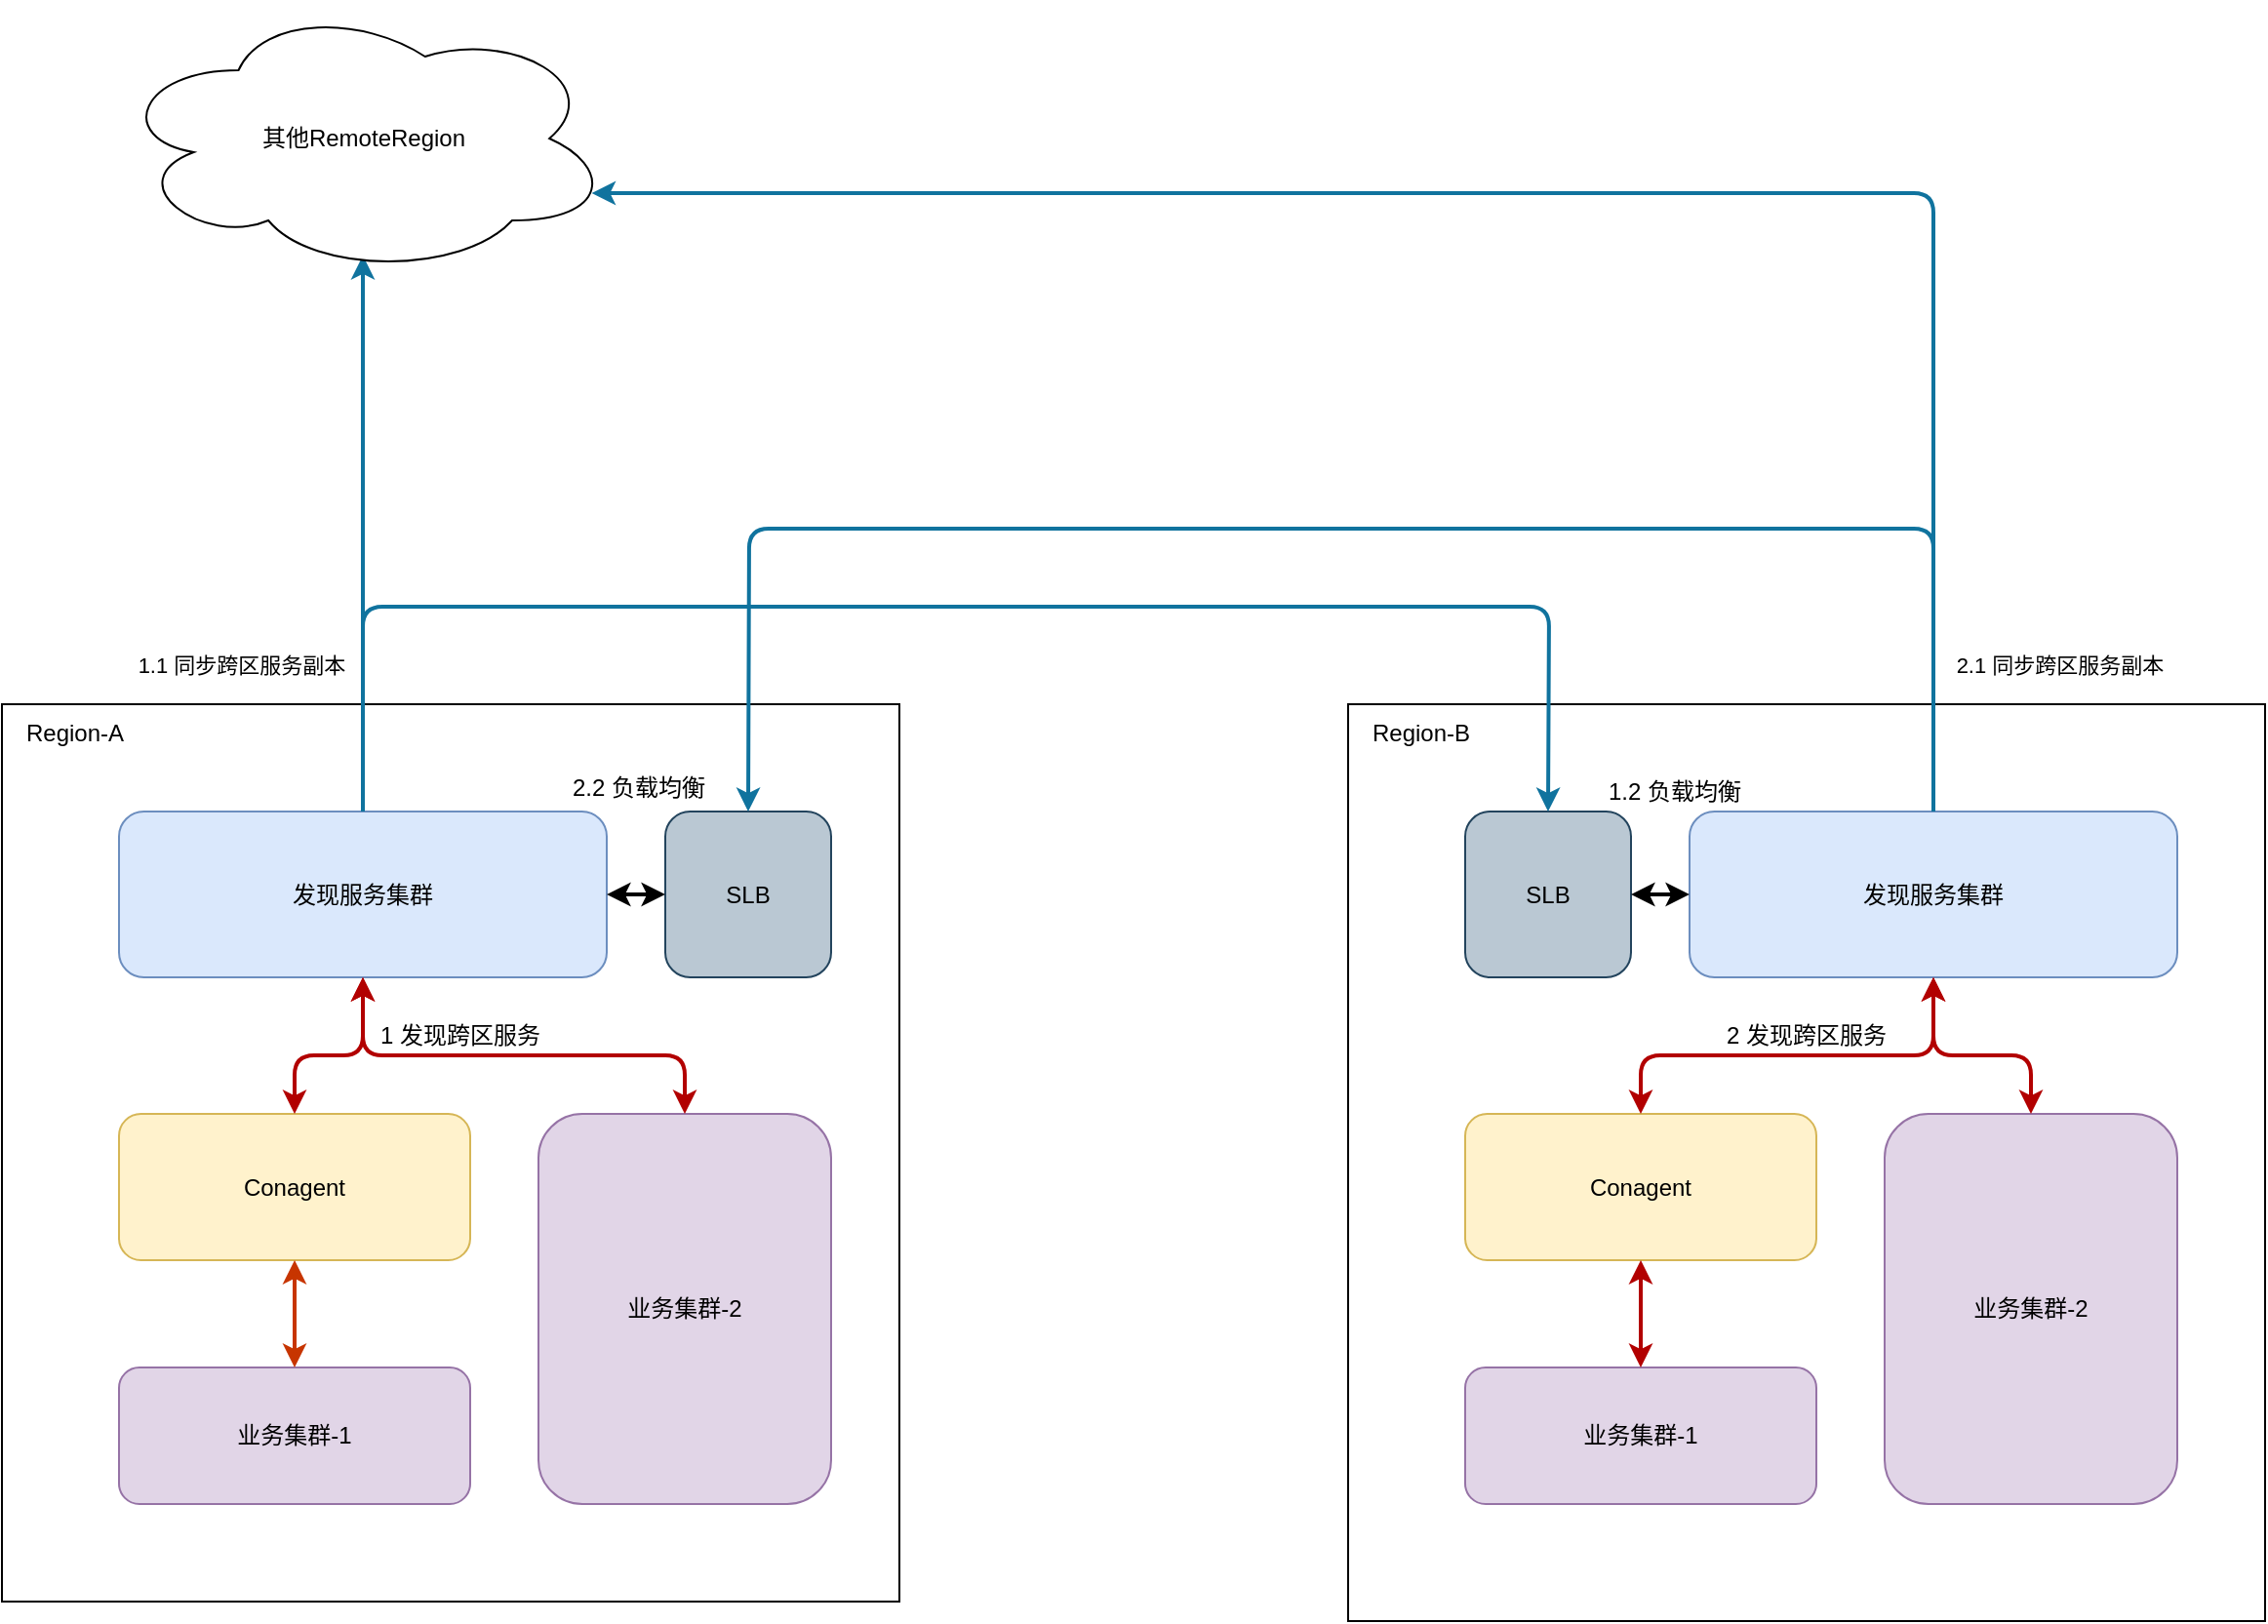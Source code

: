 <mxfile version="13.8.1" type="github">
  <diagram id="wTVDQCDJflpTUWm5nUP8" name="Page-1">
    <mxGraphModel dx="1673" dy="2045" grid="1" gridSize="10" guides="1" tooltips="1" connect="1" arrows="1" fold="1" page="1" pageScale="1" pageWidth="827" pageHeight="1169" math="0" shadow="0">
      <root>
        <mxCell id="0" />
        <mxCell id="1" parent="0" />
        <mxCell id="FJpSII0UUdjwqVUmIHXN-1" value="" style="whiteSpace=wrap;html=1;aspect=fixed;" vertex="1" parent="1">
          <mxGeometry x="50" y="90" width="460" height="460" as="geometry" />
        </mxCell>
        <mxCell id="FJpSII0UUdjwqVUmIHXN-2" value="发现服务集群" style="rounded=1;whiteSpace=wrap;html=1;fillColor=#dae8fc;strokeColor=#6c8ebf;" vertex="1" parent="1">
          <mxGeometry x="110" y="145" width="250" height="85" as="geometry" />
        </mxCell>
        <mxCell id="FJpSII0UUdjwqVUmIHXN-3" value="Conagent" style="rounded=1;whiteSpace=wrap;html=1;fillColor=#fff2cc;strokeColor=#d6b656;" vertex="1" parent="1">
          <mxGeometry x="110" y="300" width="180" height="75" as="geometry" />
        </mxCell>
        <mxCell id="FJpSII0UUdjwqVUmIHXN-4" value="业务集群-1" style="rounded=1;whiteSpace=wrap;html=1;fillColor=#e1d5e7;strokeColor=#9673a6;" vertex="1" parent="1">
          <mxGeometry x="110" y="430" width="180" height="70" as="geometry" />
        </mxCell>
        <mxCell id="FJpSII0UUdjwqVUmIHXN-5" value="&lt;span&gt;业务集群-2&lt;/span&gt;" style="rounded=1;whiteSpace=wrap;html=1;fillColor=#e1d5e7;strokeColor=#9673a6;" vertex="1" parent="1">
          <mxGeometry x="325" y="300" width="150" height="200" as="geometry" />
        </mxCell>
        <mxCell id="FJpSII0UUdjwqVUmIHXN-16" value="Region-A" style="text;html=1;strokeColor=none;fillColor=none;align=center;verticalAlign=middle;whiteSpace=wrap;rounded=0;" vertex="1" parent="1">
          <mxGeometry x="50" y="90" width="75" height="30" as="geometry" />
        </mxCell>
        <mxCell id="FJpSII0UUdjwqVUmIHXN-37" value="SLB" style="rounded=1;whiteSpace=wrap;html=1;fillColor=#bac8d3;strokeColor=#23445d;" vertex="1" parent="1">
          <mxGeometry x="390" y="145" width="85" height="85" as="geometry" />
        </mxCell>
        <mxCell id="FJpSII0UUdjwqVUmIHXN-44" value="" style="endArrow=classic;startArrow=classic;html=1;exitX=0.5;exitY=0;exitDx=0;exitDy=0;entryX=0.5;entryY=1;entryDx=0;entryDy=0;strokeWidth=2;fillColor=#e51400;strokeColor=#B20000;" edge="1" parent="1" source="FJpSII0UUdjwqVUmIHXN-3" target="FJpSII0UUdjwqVUmIHXN-2">
          <mxGeometry width="50" height="50" relative="1" as="geometry">
            <mxPoint x="700" y="310" as="sourcePoint" />
            <mxPoint x="235" y="240" as="targetPoint" />
            <Array as="points">
              <mxPoint x="200" y="270" />
              <mxPoint x="235" y="270" />
            </Array>
          </mxGeometry>
        </mxCell>
        <mxCell id="FJpSII0UUdjwqVUmIHXN-46" value="" style="endArrow=classic;startArrow=classic;html=1;entryX=0.5;entryY=0;entryDx=0;entryDy=0;exitX=0.5;exitY=1;exitDx=0;exitDy=0;strokeWidth=2;fillColor=#e51400;strokeColor=#B20000;" edge="1" parent="1" source="FJpSII0UUdjwqVUmIHXN-2" target="FJpSII0UUdjwqVUmIHXN-5">
          <mxGeometry width="50" height="50" relative="1" as="geometry">
            <mxPoint x="430" y="230" as="sourcePoint" />
            <mxPoint x="211" y="238.98" as="targetPoint" />
            <Array as="points">
              <mxPoint x="235" y="270" />
              <mxPoint x="400" y="270" />
            </Array>
          </mxGeometry>
        </mxCell>
        <mxCell id="FJpSII0UUdjwqVUmIHXN-47" value="" style="endArrow=classic;startArrow=classic;html=1;strokeWidth=2;entryX=0;entryY=0.5;entryDx=0;entryDy=0;exitX=1;exitY=0.5;exitDx=0;exitDy=0;" edge="1" parent="1" source="FJpSII0UUdjwqVUmIHXN-2" target="FJpSII0UUdjwqVUmIHXN-37">
          <mxGeometry width="50" height="50" relative="1" as="geometry">
            <mxPoint x="340" y="160" as="sourcePoint" />
            <mxPoint x="390" y="110" as="targetPoint" />
          </mxGeometry>
        </mxCell>
        <mxCell id="FJpSII0UUdjwqVUmIHXN-48" value="" style="whiteSpace=wrap;html=1;aspect=fixed;" vertex="1" parent="1">
          <mxGeometry x="740" y="90" width="470" height="470" as="geometry" />
        </mxCell>
        <mxCell id="FJpSII0UUdjwqVUmIHXN-49" value="发现服务集群" style="rounded=1;whiteSpace=wrap;html=1;fillColor=#dae8fc;strokeColor=#6c8ebf;" vertex="1" parent="1">
          <mxGeometry x="915" y="145" width="250" height="85" as="geometry" />
        </mxCell>
        <mxCell id="FJpSII0UUdjwqVUmIHXN-50" value="Conagent" style="rounded=1;whiteSpace=wrap;html=1;fillColor=#fff2cc;strokeColor=#d6b656;" vertex="1" parent="1">
          <mxGeometry x="800" y="300" width="180" height="75" as="geometry" />
        </mxCell>
        <mxCell id="FJpSII0UUdjwqVUmIHXN-51" value="业务集群-1" style="rounded=1;whiteSpace=wrap;html=1;fillColor=#e1d5e7;strokeColor=#9673a6;" vertex="1" parent="1">
          <mxGeometry x="800" y="430" width="180" height="70" as="geometry" />
        </mxCell>
        <mxCell id="FJpSII0UUdjwqVUmIHXN-52" value="&lt;span&gt;业务集群-2&lt;/span&gt;" style="rounded=1;whiteSpace=wrap;html=1;fillColor=#e1d5e7;strokeColor=#9673a6;" vertex="1" parent="1">
          <mxGeometry x="1015" y="300" width="150" height="200" as="geometry" />
        </mxCell>
        <mxCell id="FJpSII0UUdjwqVUmIHXN-53" value="Region-B" style="text;html=1;strokeColor=none;fillColor=none;align=center;verticalAlign=middle;whiteSpace=wrap;rounded=0;" vertex="1" parent="1">
          <mxGeometry x="740" y="90" width="75" height="30" as="geometry" />
        </mxCell>
        <mxCell id="FJpSII0UUdjwqVUmIHXN-54" value="SLB" style="rounded=1;whiteSpace=wrap;html=1;fillColor=#bac8d3;strokeColor=#23445d;" vertex="1" parent="1">
          <mxGeometry x="800" y="145" width="85" height="85" as="geometry" />
        </mxCell>
        <mxCell id="FJpSII0UUdjwqVUmIHXN-55" value="" style="endArrow=classic;startArrow=classic;html=1;exitX=0.5;exitY=0;exitDx=0;exitDy=0;entryX=0.5;entryY=1;entryDx=0;entryDy=0;strokeWidth=2;fillColor=#e51400;strokeColor=#B20000;" edge="1" parent="1" source="FJpSII0UUdjwqVUmIHXN-50" target="FJpSII0UUdjwqVUmIHXN-49">
          <mxGeometry width="50" height="50" relative="1" as="geometry">
            <mxPoint x="1390" y="310" as="sourcePoint" />
            <mxPoint x="925" y="240" as="targetPoint" />
            <Array as="points">
              <mxPoint x="890" y="270" />
              <mxPoint x="1040" y="270" />
            </Array>
          </mxGeometry>
        </mxCell>
        <mxCell id="FJpSII0UUdjwqVUmIHXN-56" value="" style="endArrow=classic;startArrow=classic;html=1;entryX=0.5;entryY=0;entryDx=0;entryDy=0;exitX=0.5;exitY=1;exitDx=0;exitDy=0;strokeWidth=2;fillColor=#e51400;strokeColor=#B20000;" edge="1" parent="1" source="FJpSII0UUdjwqVUmIHXN-49" target="FJpSII0UUdjwqVUmIHXN-52">
          <mxGeometry width="50" height="50" relative="1" as="geometry">
            <mxPoint x="1120" y="230" as="sourcePoint" />
            <mxPoint x="901" y="238.98" as="targetPoint" />
            <Array as="points">
              <mxPoint x="1040" y="270" />
              <mxPoint x="1090" y="270" />
            </Array>
          </mxGeometry>
        </mxCell>
        <mxCell id="FJpSII0UUdjwqVUmIHXN-58" value="" style="endArrow=classic;startArrow=none;html=1;strokeWidth=2;exitX=0.5;exitY=0;exitDx=0;exitDy=0;entryX=0.5;entryY=0;entryDx=0;entryDy=0;startFill=0;fillColor=#b1ddf0;strokeColor=#10739e;" edge="1" parent="1" source="FJpSII0UUdjwqVUmIHXN-2" target="FJpSII0UUdjwqVUmIHXN-54">
          <mxGeometry width="50" height="50" relative="1" as="geometry">
            <mxPoint x="370" y="20" as="sourcePoint" />
            <mxPoint x="830" y="20" as="targetPoint" />
            <Array as="points">
              <mxPoint x="235" y="40" />
              <mxPoint x="843" y="40" />
            </Array>
          </mxGeometry>
        </mxCell>
        <mxCell id="FJpSII0UUdjwqVUmIHXN-60" value="" style="endArrow=classic;startArrow=none;html=1;strokeWidth=2;exitX=0.5;exitY=0;exitDx=0;exitDy=0;entryX=0.5;entryY=0;entryDx=0;entryDy=0;startFill=0;fillColor=#b1ddf0;strokeColor=#10739e;" edge="1" parent="1" source="FJpSII0UUdjwqVUmIHXN-49" target="FJpSII0UUdjwqVUmIHXN-37">
          <mxGeometry width="50" height="50" relative="1" as="geometry">
            <mxPoint x="1040" y="50" as="sourcePoint" />
            <mxPoint x="1090" as="targetPoint" />
            <Array as="points">
              <mxPoint x="1040" />
              <mxPoint x="433" />
            </Array>
          </mxGeometry>
        </mxCell>
        <mxCell id="FJpSII0UUdjwqVUmIHXN-61" value="" style="endArrow=classic;startArrow=classic;html=1;strokeWidth=2;entryX=0;entryY=0.5;entryDx=0;entryDy=0;exitX=1;exitY=0.5;exitDx=0;exitDy=0;" edge="1" parent="1" source="FJpSII0UUdjwqVUmIHXN-54" target="FJpSII0UUdjwqVUmIHXN-49">
          <mxGeometry width="50" height="50" relative="1" as="geometry">
            <mxPoint x="720" y="270" as="sourcePoint" />
            <mxPoint x="770" y="220" as="targetPoint" />
          </mxGeometry>
        </mxCell>
        <mxCell id="FJpSII0UUdjwqVUmIHXN-63" value="1 发现跨区服务" style="text;html=1;strokeColor=none;fillColor=none;align=center;verticalAlign=middle;whiteSpace=wrap;rounded=0;" vertex="1" parent="1">
          <mxGeometry x="230" y="250" width="110" height="20" as="geometry" />
        </mxCell>
        <mxCell id="FJpSII0UUdjwqVUmIHXN-64" value="&lt;span style=&quot;font-size: 11px ; background-color: rgb(255 , 255 , 255)&quot;&gt;1.1 同步跨区服务副本&lt;/span&gt;" style="text;html=1;strokeColor=none;fillColor=none;align=center;verticalAlign=middle;whiteSpace=wrap;rounded=0;" vertex="1" parent="1">
          <mxGeometry x="107.5" y="60" width="130" height="20" as="geometry" />
        </mxCell>
        <mxCell id="FJpSII0UUdjwqVUmIHXN-65" value="&lt;span style=&quot;font-size: 11px ; background-color: rgb(255 , 255 , 255)&quot;&gt;2.1 同步跨区服务副本&lt;/span&gt;" style="text;html=1;strokeColor=none;fillColor=none;align=center;verticalAlign=middle;whiteSpace=wrap;rounded=0;" vertex="1" parent="1">
          <mxGeometry x="1040" y="60" width="130" height="20" as="geometry" />
        </mxCell>
        <mxCell id="FJpSII0UUdjwqVUmIHXN-66" value="2 发现跨区服务" style="text;html=1;strokeColor=none;fillColor=none;align=center;verticalAlign=middle;whiteSpace=wrap;rounded=0;" vertex="1" parent="1">
          <mxGeometry x="920" y="250" width="110" height="20" as="geometry" />
        </mxCell>
        <mxCell id="FJpSII0UUdjwqVUmIHXN-67" value="1.2 负载均衡" style="text;html=1;strokeColor=none;fillColor=none;align=center;verticalAlign=middle;whiteSpace=wrap;rounded=0;" vertex="1" parent="1">
          <mxGeometry x="870" y="125" width="75" height="20" as="geometry" />
        </mxCell>
        <mxCell id="FJpSII0UUdjwqVUmIHXN-68" value="2.2 负载均衡" style="text;html=1;strokeColor=none;fillColor=none;align=center;verticalAlign=middle;whiteSpace=wrap;rounded=0;" vertex="1" parent="1">
          <mxGeometry x="339" y="120" width="75" height="25" as="geometry" />
        </mxCell>
        <mxCell id="FJpSII0UUdjwqVUmIHXN-69" value="" style="endArrow=classic;startArrow=classic;html=1;strokeWidth=2;entryX=0.5;entryY=1;entryDx=0;entryDy=0;fillColor=#fa6800;strokeColor=#C73500;" edge="1" parent="1" source="FJpSII0UUdjwqVUmIHXN-4" target="FJpSII0UUdjwqVUmIHXN-3">
          <mxGeometry width="50" height="50" relative="1" as="geometry">
            <mxPoint y="420" as="sourcePoint" />
            <mxPoint x="50" y="370" as="targetPoint" />
          </mxGeometry>
        </mxCell>
        <mxCell id="FJpSII0UUdjwqVUmIHXN-70" value="" style="endArrow=classic;startArrow=classic;html=1;strokeWidth=2;entryX=0.5;entryY=1;entryDx=0;entryDy=0;fillColor=#e51400;strokeColor=#B20000;" edge="1" parent="1" source="FJpSII0UUdjwqVUmIHXN-51" target="FJpSII0UUdjwqVUmIHXN-50">
          <mxGeometry width="50" height="50" relative="1" as="geometry">
            <mxPoint x="210" y="440" as="sourcePoint" />
            <mxPoint x="210" y="385" as="targetPoint" />
          </mxGeometry>
        </mxCell>
        <mxCell id="FJpSII0UUdjwqVUmIHXN-71" value="" style="endArrow=classic;html=1;strokeWidth=2;exitX=0.5;exitY=0;exitDx=0;exitDy=0;fillColor=#b1ddf0;strokeColor=#10739e;" edge="1" parent="1" source="FJpSII0UUdjwqVUmIHXN-2">
          <mxGeometry width="50" height="50" relative="1" as="geometry">
            <mxPoint x="160" y="-20" as="sourcePoint" />
            <mxPoint x="235" y="-140" as="targetPoint" />
          </mxGeometry>
        </mxCell>
        <mxCell id="FJpSII0UUdjwqVUmIHXN-72" value="其他RemoteRegion" style="ellipse;shape=cloud;whiteSpace=wrap;html=1;" vertex="1" parent="1">
          <mxGeometry x="107.5" y="-270" width="255" height="140" as="geometry" />
        </mxCell>
        <mxCell id="FJpSII0UUdjwqVUmIHXN-73" value="" style="endArrow=classic;html=1;strokeWidth=2;exitX=0.5;exitY=0;exitDx=0;exitDy=0;entryX=0.96;entryY=0.7;entryDx=0;entryDy=0;entryPerimeter=0;fillColor=#b1ddf0;strokeColor=#10739e;" edge="1" parent="1" source="FJpSII0UUdjwqVUmIHXN-49" target="FJpSII0UUdjwqVUmIHXN-72">
          <mxGeometry width="50" height="50" relative="1" as="geometry">
            <mxPoint x="900" y="-150" as="sourcePoint" />
            <mxPoint x="950" y="-200" as="targetPoint" />
            <Array as="points">
              <mxPoint x="1040" y="-172" />
            </Array>
          </mxGeometry>
        </mxCell>
      </root>
    </mxGraphModel>
  </diagram>
</mxfile>
